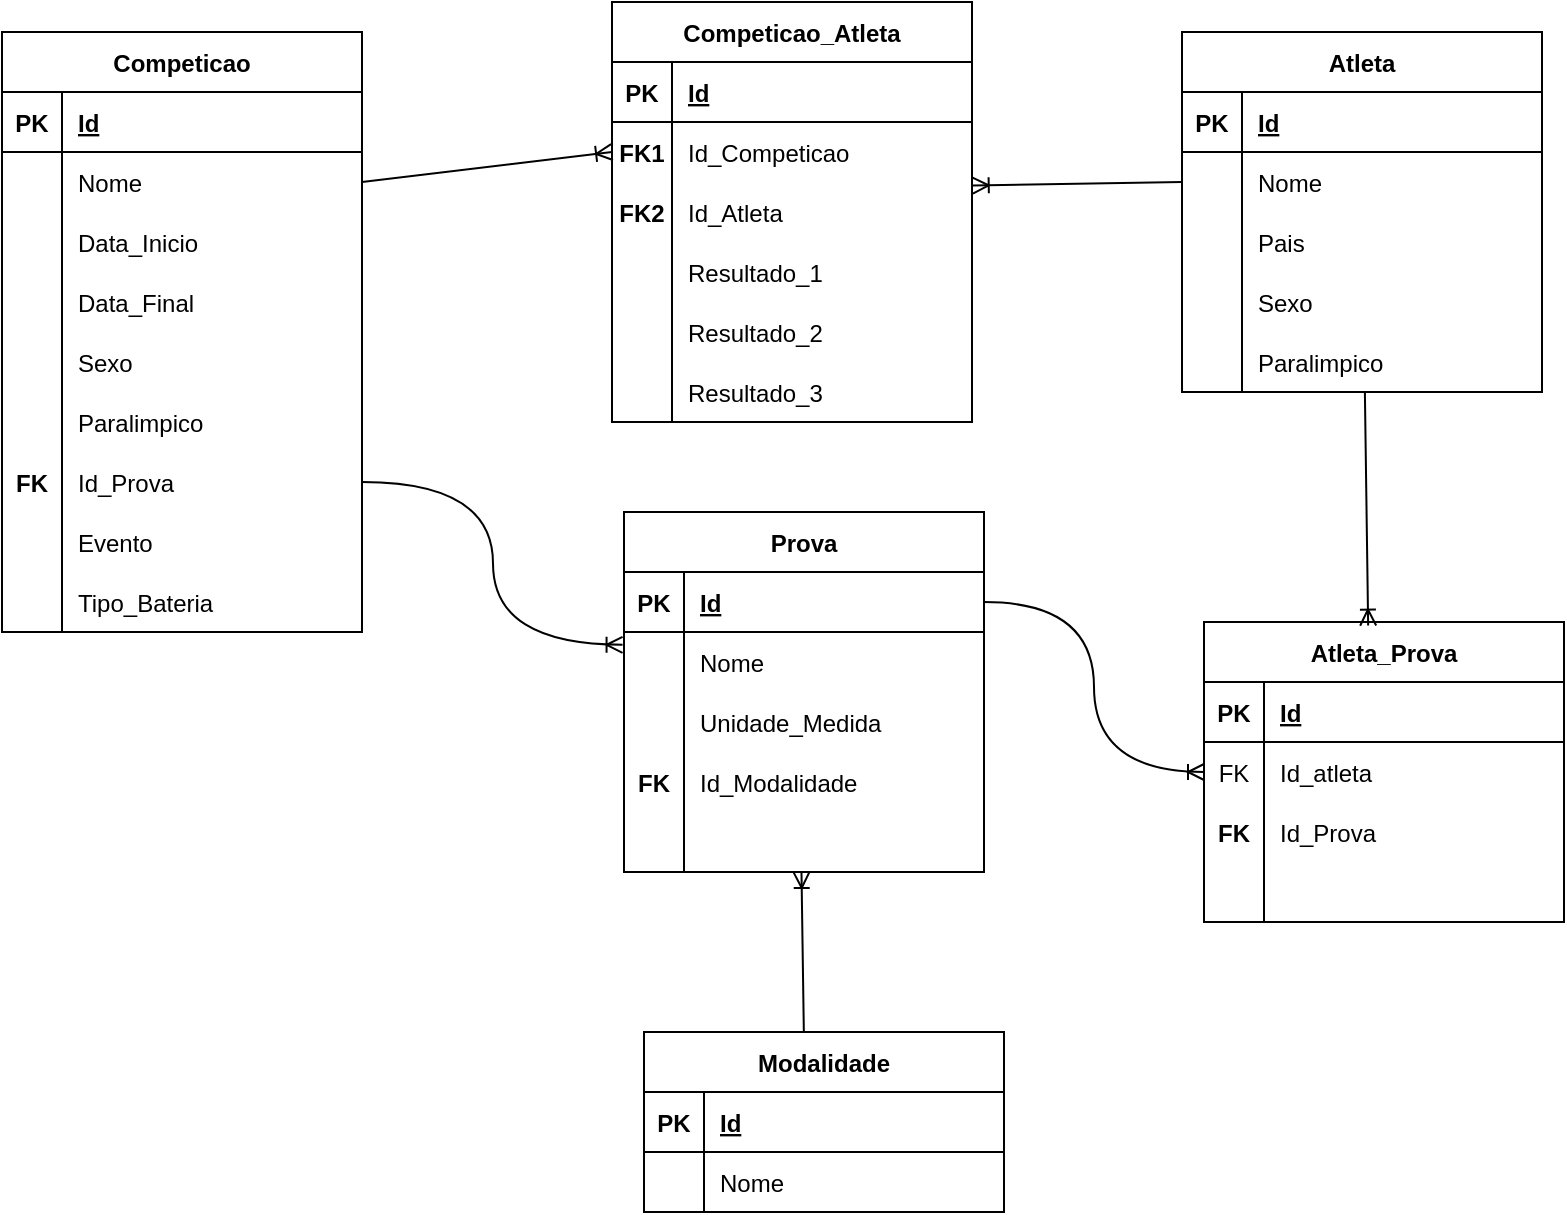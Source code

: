 <mxfile version="18.0.1" type="device"><diagram id="FXfsu1Jbt7-3RDAPurqr" name="Página-1"><mxGraphModel dx="1278" dy="641" grid="1" gridSize="10" guides="1" tooltips="1" connect="1" arrows="1" fold="1" page="1" pageScale="1" pageWidth="827" pageHeight="1169" math="0" shadow="0"><root><mxCell id="0"/><mxCell id="1" parent="0"/><mxCell id="OJ_ZsuDW_ZPFmoE3v7TZ-1" value="Competicao" style="shape=table;startSize=30;container=1;collapsible=1;childLayout=tableLayout;fixedRows=1;rowLines=0;fontStyle=1;align=center;resizeLast=1;" parent="1" vertex="1"><mxGeometry x="19" y="20" width="180" height="300" as="geometry"/></mxCell><mxCell id="OJ_ZsuDW_ZPFmoE3v7TZ-2" value="" style="shape=tableRow;horizontal=0;startSize=0;swimlaneHead=0;swimlaneBody=0;fillColor=none;collapsible=0;dropTarget=0;points=[[0,0.5],[1,0.5]];portConstraint=eastwest;top=0;left=0;right=0;bottom=1;" parent="OJ_ZsuDW_ZPFmoE3v7TZ-1" vertex="1"><mxGeometry y="30" width="180" height="30" as="geometry"/></mxCell><mxCell id="OJ_ZsuDW_ZPFmoE3v7TZ-3" value="PK" style="shape=partialRectangle;connectable=0;fillColor=none;top=0;left=0;bottom=0;right=0;fontStyle=1;overflow=hidden;" parent="OJ_ZsuDW_ZPFmoE3v7TZ-2" vertex="1"><mxGeometry width="30" height="30" as="geometry"><mxRectangle width="30" height="30" as="alternateBounds"/></mxGeometry></mxCell><mxCell id="OJ_ZsuDW_ZPFmoE3v7TZ-4" value="Id" style="shape=partialRectangle;connectable=0;fillColor=none;top=0;left=0;bottom=0;right=0;align=left;spacingLeft=6;fontStyle=5;overflow=hidden;" parent="OJ_ZsuDW_ZPFmoE3v7TZ-2" vertex="1"><mxGeometry x="30" width="150" height="30" as="geometry"><mxRectangle width="150" height="30" as="alternateBounds"/></mxGeometry></mxCell><mxCell id="OJ_ZsuDW_ZPFmoE3v7TZ-5" value="" style="shape=tableRow;horizontal=0;startSize=0;swimlaneHead=0;swimlaneBody=0;fillColor=none;collapsible=0;dropTarget=0;points=[[0,0.5],[1,0.5]];portConstraint=eastwest;top=0;left=0;right=0;bottom=0;" parent="OJ_ZsuDW_ZPFmoE3v7TZ-1" vertex="1"><mxGeometry y="60" width="180" height="30" as="geometry"/></mxCell><mxCell id="OJ_ZsuDW_ZPFmoE3v7TZ-6" value="" style="shape=partialRectangle;connectable=0;fillColor=none;top=0;left=0;bottom=0;right=0;editable=1;overflow=hidden;" parent="OJ_ZsuDW_ZPFmoE3v7TZ-5" vertex="1"><mxGeometry width="30" height="30" as="geometry"><mxRectangle width="30" height="30" as="alternateBounds"/></mxGeometry></mxCell><mxCell id="OJ_ZsuDW_ZPFmoE3v7TZ-7" value="Nome" style="shape=partialRectangle;connectable=0;fillColor=none;top=0;left=0;bottom=0;right=0;align=left;spacingLeft=6;overflow=hidden;" parent="OJ_ZsuDW_ZPFmoE3v7TZ-5" vertex="1"><mxGeometry x="30" width="150" height="30" as="geometry"><mxRectangle width="150" height="30" as="alternateBounds"/></mxGeometry></mxCell><mxCell id="OJ_ZsuDW_ZPFmoE3v7TZ-117" value="" style="shape=tableRow;horizontal=0;startSize=0;swimlaneHead=0;swimlaneBody=0;fillColor=none;collapsible=0;dropTarget=0;points=[[0,0.5],[1,0.5]];portConstraint=eastwest;top=0;left=0;right=0;bottom=0;" parent="OJ_ZsuDW_ZPFmoE3v7TZ-1" vertex="1"><mxGeometry y="90" width="180" height="30" as="geometry"/></mxCell><mxCell id="OJ_ZsuDW_ZPFmoE3v7TZ-118" value="" style="shape=partialRectangle;connectable=0;fillColor=none;top=0;left=0;bottom=0;right=0;editable=1;overflow=hidden;" parent="OJ_ZsuDW_ZPFmoE3v7TZ-117" vertex="1"><mxGeometry width="30" height="30" as="geometry"><mxRectangle width="30" height="30" as="alternateBounds"/></mxGeometry></mxCell><mxCell id="OJ_ZsuDW_ZPFmoE3v7TZ-119" value="Data_Inicio" style="shape=partialRectangle;connectable=0;fillColor=none;top=0;left=0;bottom=0;right=0;align=left;spacingLeft=6;overflow=hidden;" parent="OJ_ZsuDW_ZPFmoE3v7TZ-117" vertex="1"><mxGeometry x="30" width="150" height="30" as="geometry"><mxRectangle width="150" height="30" as="alternateBounds"/></mxGeometry></mxCell><mxCell id="OJ_ZsuDW_ZPFmoE3v7TZ-120" value="" style="shape=tableRow;horizontal=0;startSize=0;swimlaneHead=0;swimlaneBody=0;fillColor=none;collapsible=0;dropTarget=0;points=[[0,0.5],[1,0.5]];portConstraint=eastwest;top=0;left=0;right=0;bottom=0;" parent="OJ_ZsuDW_ZPFmoE3v7TZ-1" vertex="1"><mxGeometry y="120" width="180" height="30" as="geometry"/></mxCell><mxCell id="OJ_ZsuDW_ZPFmoE3v7TZ-121" value="" style="shape=partialRectangle;connectable=0;fillColor=none;top=0;left=0;bottom=0;right=0;editable=1;overflow=hidden;" parent="OJ_ZsuDW_ZPFmoE3v7TZ-120" vertex="1"><mxGeometry width="30" height="30" as="geometry"><mxRectangle width="30" height="30" as="alternateBounds"/></mxGeometry></mxCell><mxCell id="OJ_ZsuDW_ZPFmoE3v7TZ-122" value="Data_Final" style="shape=partialRectangle;connectable=0;fillColor=none;top=0;left=0;bottom=0;right=0;align=left;spacingLeft=6;overflow=hidden;" parent="OJ_ZsuDW_ZPFmoE3v7TZ-120" vertex="1"><mxGeometry x="30" width="150" height="30" as="geometry"><mxRectangle width="150" height="30" as="alternateBounds"/></mxGeometry></mxCell><mxCell id="OJ_ZsuDW_ZPFmoE3v7TZ-100" value="" style="shape=tableRow;horizontal=0;startSize=0;swimlaneHead=0;swimlaneBody=0;fillColor=none;collapsible=0;dropTarget=0;points=[[0,0.5],[1,0.5]];portConstraint=eastwest;top=0;left=0;right=0;bottom=0;" parent="OJ_ZsuDW_ZPFmoE3v7TZ-1" vertex="1"><mxGeometry y="150" width="180" height="30" as="geometry"/></mxCell><mxCell id="OJ_ZsuDW_ZPFmoE3v7TZ-101" value="" style="shape=partialRectangle;connectable=0;fillColor=none;top=0;left=0;bottom=0;right=0;editable=1;overflow=hidden;" parent="OJ_ZsuDW_ZPFmoE3v7TZ-100" vertex="1"><mxGeometry width="30" height="30" as="geometry"><mxRectangle width="30" height="30" as="alternateBounds"/></mxGeometry></mxCell><mxCell id="OJ_ZsuDW_ZPFmoE3v7TZ-102" value="Sexo" style="shape=partialRectangle;connectable=0;fillColor=none;top=0;left=0;bottom=0;right=0;align=left;spacingLeft=6;overflow=hidden;" parent="OJ_ZsuDW_ZPFmoE3v7TZ-100" vertex="1"><mxGeometry x="30" width="150" height="30" as="geometry"><mxRectangle width="150" height="30" as="alternateBounds"/></mxGeometry></mxCell><mxCell id="OJ_ZsuDW_ZPFmoE3v7TZ-103" value="" style="shape=tableRow;horizontal=0;startSize=0;swimlaneHead=0;swimlaneBody=0;fillColor=none;collapsible=0;dropTarget=0;points=[[0,0.5],[1,0.5]];portConstraint=eastwest;top=0;left=0;right=0;bottom=0;" parent="OJ_ZsuDW_ZPFmoE3v7TZ-1" vertex="1"><mxGeometry y="180" width="180" height="30" as="geometry"/></mxCell><mxCell id="OJ_ZsuDW_ZPFmoE3v7TZ-104" value="" style="shape=partialRectangle;connectable=0;fillColor=none;top=0;left=0;bottom=0;right=0;editable=1;overflow=hidden;" parent="OJ_ZsuDW_ZPFmoE3v7TZ-103" vertex="1"><mxGeometry width="30" height="30" as="geometry"><mxRectangle width="30" height="30" as="alternateBounds"/></mxGeometry></mxCell><mxCell id="OJ_ZsuDW_ZPFmoE3v7TZ-105" value="Paralimpico" style="shape=partialRectangle;connectable=0;fillColor=none;top=0;left=0;bottom=0;right=0;align=left;spacingLeft=6;overflow=hidden;" parent="OJ_ZsuDW_ZPFmoE3v7TZ-103" vertex="1"><mxGeometry x="30" width="150" height="30" as="geometry"><mxRectangle width="150" height="30" as="alternateBounds"/></mxGeometry></mxCell><mxCell id="OJ_ZsuDW_ZPFmoE3v7TZ-97" value="" style="shape=tableRow;horizontal=0;startSize=0;swimlaneHead=0;swimlaneBody=0;fillColor=none;collapsible=0;dropTarget=0;points=[[0,0.5],[1,0.5]];portConstraint=eastwest;top=0;left=0;right=0;bottom=0;" parent="OJ_ZsuDW_ZPFmoE3v7TZ-1" vertex="1"><mxGeometry y="210" width="180" height="30" as="geometry"/></mxCell><mxCell id="OJ_ZsuDW_ZPFmoE3v7TZ-98" value="FK" style="shape=partialRectangle;connectable=0;fillColor=none;top=0;left=0;bottom=0;right=0;editable=1;overflow=hidden;fontStyle=1" parent="OJ_ZsuDW_ZPFmoE3v7TZ-97" vertex="1"><mxGeometry width="30" height="30" as="geometry"><mxRectangle width="30" height="30" as="alternateBounds"/></mxGeometry></mxCell><mxCell id="OJ_ZsuDW_ZPFmoE3v7TZ-99" value="Id_Prova" style="shape=partialRectangle;connectable=0;fillColor=none;top=0;left=0;bottom=0;right=0;align=left;spacingLeft=6;overflow=hidden;" parent="OJ_ZsuDW_ZPFmoE3v7TZ-97" vertex="1"><mxGeometry x="30" width="150" height="30" as="geometry"><mxRectangle width="150" height="30" as="alternateBounds"/></mxGeometry></mxCell><mxCell id="2EpkQ5hxL2PCojBBlLVk-1" value="" style="shape=tableRow;horizontal=0;startSize=0;swimlaneHead=0;swimlaneBody=0;fillColor=none;collapsible=0;dropTarget=0;points=[[0,0.5],[1,0.5]];portConstraint=eastwest;top=0;left=0;right=0;bottom=0;" parent="OJ_ZsuDW_ZPFmoE3v7TZ-1" vertex="1"><mxGeometry y="240" width="180" height="30" as="geometry"/></mxCell><mxCell id="2EpkQ5hxL2PCojBBlLVk-2" value="" style="shape=partialRectangle;connectable=0;fillColor=none;top=0;left=0;bottom=0;right=0;editable=1;overflow=hidden;" parent="2EpkQ5hxL2PCojBBlLVk-1" vertex="1"><mxGeometry width="30" height="30" as="geometry"><mxRectangle width="30" height="30" as="alternateBounds"/></mxGeometry></mxCell><mxCell id="2EpkQ5hxL2PCojBBlLVk-3" value="Evento" style="shape=partialRectangle;connectable=0;fillColor=none;top=0;left=0;bottom=0;right=0;align=left;spacingLeft=6;overflow=hidden;" parent="2EpkQ5hxL2PCojBBlLVk-1" vertex="1"><mxGeometry x="30" width="150" height="30" as="geometry"><mxRectangle width="150" height="30" as="alternateBounds"/></mxGeometry></mxCell><mxCell id="2EpkQ5hxL2PCojBBlLVk-7" value="" style="shape=tableRow;horizontal=0;startSize=0;swimlaneHead=0;swimlaneBody=0;fillColor=none;collapsible=0;dropTarget=0;points=[[0,0.5],[1,0.5]];portConstraint=eastwest;top=0;left=0;right=0;bottom=0;" parent="OJ_ZsuDW_ZPFmoE3v7TZ-1" vertex="1"><mxGeometry y="270" width="180" height="30" as="geometry"/></mxCell><mxCell id="2EpkQ5hxL2PCojBBlLVk-8" value="" style="shape=partialRectangle;connectable=0;fillColor=none;top=0;left=0;bottom=0;right=0;editable=1;overflow=hidden;" parent="2EpkQ5hxL2PCojBBlLVk-7" vertex="1"><mxGeometry width="30" height="30" as="geometry"><mxRectangle width="30" height="30" as="alternateBounds"/></mxGeometry></mxCell><mxCell id="2EpkQ5hxL2PCojBBlLVk-9" value="Tipo_Bateria" style="shape=partialRectangle;connectable=0;fillColor=none;top=0;left=0;bottom=0;right=0;align=left;spacingLeft=6;overflow=hidden;" parent="2EpkQ5hxL2PCojBBlLVk-7" vertex="1"><mxGeometry x="30" width="150" height="30" as="geometry"><mxRectangle width="150" height="30" as="alternateBounds"/></mxGeometry></mxCell><mxCell id="OJ_ZsuDW_ZPFmoE3v7TZ-17" value="Atleta" style="shape=table;startSize=30;container=1;collapsible=1;childLayout=tableLayout;fixedRows=1;rowLines=0;fontStyle=1;align=center;resizeLast=1;" parent="1" vertex="1"><mxGeometry x="609" y="20" width="180" height="180" as="geometry"/></mxCell><mxCell id="OJ_ZsuDW_ZPFmoE3v7TZ-18" value="" style="shape=tableRow;horizontal=0;startSize=0;swimlaneHead=0;swimlaneBody=0;fillColor=none;collapsible=0;dropTarget=0;points=[[0,0.5],[1,0.5]];portConstraint=eastwest;top=0;left=0;right=0;bottom=1;" parent="OJ_ZsuDW_ZPFmoE3v7TZ-17" vertex="1"><mxGeometry y="30" width="180" height="30" as="geometry"/></mxCell><mxCell id="OJ_ZsuDW_ZPFmoE3v7TZ-19" value="PK" style="shape=partialRectangle;connectable=0;fillColor=none;top=0;left=0;bottom=0;right=0;fontStyle=1;overflow=hidden;" parent="OJ_ZsuDW_ZPFmoE3v7TZ-18" vertex="1"><mxGeometry width="30" height="30" as="geometry"><mxRectangle width="30" height="30" as="alternateBounds"/></mxGeometry></mxCell><mxCell id="OJ_ZsuDW_ZPFmoE3v7TZ-20" value="Id" style="shape=partialRectangle;connectable=0;fillColor=none;top=0;left=0;bottom=0;right=0;align=left;spacingLeft=6;fontStyle=5;overflow=hidden;" parent="OJ_ZsuDW_ZPFmoE3v7TZ-18" vertex="1"><mxGeometry x="30" width="150" height="30" as="geometry"><mxRectangle width="150" height="30" as="alternateBounds"/></mxGeometry></mxCell><mxCell id="OJ_ZsuDW_ZPFmoE3v7TZ-21" value="" style="shape=tableRow;horizontal=0;startSize=0;swimlaneHead=0;swimlaneBody=0;fillColor=none;collapsible=0;dropTarget=0;points=[[0,0.5],[1,0.5]];portConstraint=eastwest;top=0;left=0;right=0;bottom=0;" parent="OJ_ZsuDW_ZPFmoE3v7TZ-17" vertex="1"><mxGeometry y="60" width="180" height="30" as="geometry"/></mxCell><mxCell id="OJ_ZsuDW_ZPFmoE3v7TZ-22" value="" style="shape=partialRectangle;connectable=0;fillColor=none;top=0;left=0;bottom=0;right=0;editable=1;overflow=hidden;" parent="OJ_ZsuDW_ZPFmoE3v7TZ-21" vertex="1"><mxGeometry width="30" height="30" as="geometry"><mxRectangle width="30" height="30" as="alternateBounds"/></mxGeometry></mxCell><mxCell id="OJ_ZsuDW_ZPFmoE3v7TZ-23" value="Nome" style="shape=partialRectangle;connectable=0;fillColor=none;top=0;left=0;bottom=0;right=0;align=left;spacingLeft=6;overflow=hidden;" parent="OJ_ZsuDW_ZPFmoE3v7TZ-21" vertex="1"><mxGeometry x="30" width="150" height="30" as="geometry"><mxRectangle width="150" height="30" as="alternateBounds"/></mxGeometry></mxCell><mxCell id="OJ_ZsuDW_ZPFmoE3v7TZ-24" value="" style="shape=tableRow;horizontal=0;startSize=0;swimlaneHead=0;swimlaneBody=0;fillColor=none;collapsible=0;dropTarget=0;points=[[0,0.5],[1,0.5]];portConstraint=eastwest;top=0;left=0;right=0;bottom=0;" parent="OJ_ZsuDW_ZPFmoE3v7TZ-17" vertex="1"><mxGeometry y="90" width="180" height="30" as="geometry"/></mxCell><mxCell id="OJ_ZsuDW_ZPFmoE3v7TZ-25" value="" style="shape=partialRectangle;connectable=0;fillColor=none;top=0;left=0;bottom=0;right=0;editable=1;overflow=hidden;" parent="OJ_ZsuDW_ZPFmoE3v7TZ-24" vertex="1"><mxGeometry width="30" height="30" as="geometry"><mxRectangle width="30" height="30" as="alternateBounds"/></mxGeometry></mxCell><mxCell id="OJ_ZsuDW_ZPFmoE3v7TZ-26" value="Pais" style="shape=partialRectangle;connectable=0;fillColor=none;top=0;left=0;bottom=0;right=0;align=left;spacingLeft=6;overflow=hidden;" parent="OJ_ZsuDW_ZPFmoE3v7TZ-24" vertex="1"><mxGeometry x="30" width="150" height="30" as="geometry"><mxRectangle width="150" height="30" as="alternateBounds"/></mxGeometry></mxCell><mxCell id="OJ_ZsuDW_ZPFmoE3v7TZ-27" value="" style="shape=tableRow;horizontal=0;startSize=0;swimlaneHead=0;swimlaneBody=0;fillColor=none;collapsible=0;dropTarget=0;points=[[0,0.5],[1,0.5]];portConstraint=eastwest;top=0;left=0;right=0;bottom=0;" parent="OJ_ZsuDW_ZPFmoE3v7TZ-17" vertex="1"><mxGeometry y="120" width="180" height="30" as="geometry"/></mxCell><mxCell id="OJ_ZsuDW_ZPFmoE3v7TZ-28" value="" style="shape=partialRectangle;connectable=0;fillColor=none;top=0;left=0;bottom=0;right=0;editable=1;overflow=hidden;" parent="OJ_ZsuDW_ZPFmoE3v7TZ-27" vertex="1"><mxGeometry width="30" height="30" as="geometry"><mxRectangle width="30" height="30" as="alternateBounds"/></mxGeometry></mxCell><mxCell id="OJ_ZsuDW_ZPFmoE3v7TZ-29" value="Sexo" style="shape=partialRectangle;connectable=0;fillColor=none;top=0;left=0;bottom=0;right=0;align=left;spacingLeft=6;overflow=hidden;" parent="OJ_ZsuDW_ZPFmoE3v7TZ-27" vertex="1"><mxGeometry x="30" width="150" height="30" as="geometry"><mxRectangle width="150" height="30" as="alternateBounds"/></mxGeometry></mxCell><mxCell id="OJ_ZsuDW_ZPFmoE3v7TZ-30" value="" style="shape=tableRow;horizontal=0;startSize=0;swimlaneHead=0;swimlaneBody=0;fillColor=none;collapsible=0;dropTarget=0;points=[[0,0.5],[1,0.5]];portConstraint=eastwest;top=0;left=0;right=0;bottom=0;" parent="OJ_ZsuDW_ZPFmoE3v7TZ-17" vertex="1"><mxGeometry y="150" width="180" height="30" as="geometry"/></mxCell><mxCell id="OJ_ZsuDW_ZPFmoE3v7TZ-31" value="" style="shape=partialRectangle;connectable=0;fillColor=none;top=0;left=0;bottom=0;right=0;editable=1;overflow=hidden;" parent="OJ_ZsuDW_ZPFmoE3v7TZ-30" vertex="1"><mxGeometry width="30" height="30" as="geometry"><mxRectangle width="30" height="30" as="alternateBounds"/></mxGeometry></mxCell><mxCell id="OJ_ZsuDW_ZPFmoE3v7TZ-32" value="Paralimpico" style="shape=partialRectangle;connectable=0;fillColor=none;top=0;left=0;bottom=0;right=0;align=left;spacingLeft=6;overflow=hidden;" parent="OJ_ZsuDW_ZPFmoE3v7TZ-30" vertex="1"><mxGeometry x="30" width="150" height="30" as="geometry"><mxRectangle width="150" height="30" as="alternateBounds"/></mxGeometry></mxCell><mxCell id="OJ_ZsuDW_ZPFmoE3v7TZ-33" value="Modalidade" style="shape=table;startSize=30;container=1;collapsible=1;childLayout=tableLayout;fixedRows=1;rowLines=0;fontStyle=1;align=center;resizeLast=1;" parent="1" vertex="1"><mxGeometry x="340" y="520" width="180" height="90" as="geometry"/></mxCell><mxCell id="OJ_ZsuDW_ZPFmoE3v7TZ-34" value="" style="shape=tableRow;horizontal=0;startSize=0;swimlaneHead=0;swimlaneBody=0;fillColor=none;collapsible=0;dropTarget=0;points=[[0,0.5],[1,0.5]];portConstraint=eastwest;top=0;left=0;right=0;bottom=1;" parent="OJ_ZsuDW_ZPFmoE3v7TZ-33" vertex="1"><mxGeometry y="30" width="180" height="30" as="geometry"/></mxCell><mxCell id="OJ_ZsuDW_ZPFmoE3v7TZ-35" value="PK" style="shape=partialRectangle;connectable=0;fillColor=none;top=0;left=0;bottom=0;right=0;fontStyle=1;overflow=hidden;" parent="OJ_ZsuDW_ZPFmoE3v7TZ-34" vertex="1"><mxGeometry width="30" height="30" as="geometry"><mxRectangle width="30" height="30" as="alternateBounds"/></mxGeometry></mxCell><mxCell id="OJ_ZsuDW_ZPFmoE3v7TZ-36" value="Id" style="shape=partialRectangle;connectable=0;fillColor=none;top=0;left=0;bottom=0;right=0;align=left;spacingLeft=6;fontStyle=5;overflow=hidden;" parent="OJ_ZsuDW_ZPFmoE3v7TZ-34" vertex="1"><mxGeometry x="30" width="150" height="30" as="geometry"><mxRectangle width="150" height="30" as="alternateBounds"/></mxGeometry></mxCell><mxCell id="OJ_ZsuDW_ZPFmoE3v7TZ-37" value="" style="shape=tableRow;horizontal=0;startSize=0;swimlaneHead=0;swimlaneBody=0;fillColor=none;collapsible=0;dropTarget=0;points=[[0,0.5],[1,0.5]];portConstraint=eastwest;top=0;left=0;right=0;bottom=0;" parent="OJ_ZsuDW_ZPFmoE3v7TZ-33" vertex="1"><mxGeometry y="60" width="180" height="30" as="geometry"/></mxCell><mxCell id="OJ_ZsuDW_ZPFmoE3v7TZ-38" value="" style="shape=partialRectangle;connectable=0;fillColor=none;top=0;left=0;bottom=0;right=0;editable=1;overflow=hidden;" parent="OJ_ZsuDW_ZPFmoE3v7TZ-37" vertex="1"><mxGeometry width="30" height="30" as="geometry"><mxRectangle width="30" height="30" as="alternateBounds"/></mxGeometry></mxCell><mxCell id="OJ_ZsuDW_ZPFmoE3v7TZ-39" value="Nome" style="shape=partialRectangle;connectable=0;fillColor=none;top=0;left=0;bottom=0;right=0;align=left;spacingLeft=6;overflow=hidden;" parent="OJ_ZsuDW_ZPFmoE3v7TZ-37" vertex="1"><mxGeometry x="30" width="150" height="30" as="geometry"><mxRectangle width="150" height="30" as="alternateBounds"/></mxGeometry></mxCell><mxCell id="OJ_ZsuDW_ZPFmoE3v7TZ-49" value="Prova" style="shape=table;startSize=30;container=1;collapsible=1;childLayout=tableLayout;fixedRows=1;rowLines=0;fontStyle=1;align=center;resizeLast=1;fillColor=none;" parent="1" vertex="1"><mxGeometry x="330" y="260" width="180" height="180" as="geometry"/></mxCell><mxCell id="OJ_ZsuDW_ZPFmoE3v7TZ-50" value="" style="shape=tableRow;horizontal=0;startSize=0;swimlaneHead=0;swimlaneBody=0;fillColor=none;collapsible=0;dropTarget=0;points=[[0,0.5],[1,0.5]];portConstraint=eastwest;top=0;left=0;right=0;bottom=1;" parent="OJ_ZsuDW_ZPFmoE3v7TZ-49" vertex="1"><mxGeometry y="30" width="180" height="30" as="geometry"/></mxCell><mxCell id="OJ_ZsuDW_ZPFmoE3v7TZ-51" value="PK" style="shape=partialRectangle;connectable=0;fillColor=none;top=0;left=0;bottom=0;right=0;fontStyle=1;overflow=hidden;" parent="OJ_ZsuDW_ZPFmoE3v7TZ-50" vertex="1"><mxGeometry width="30" height="30" as="geometry"><mxRectangle width="30" height="30" as="alternateBounds"/></mxGeometry></mxCell><mxCell id="OJ_ZsuDW_ZPFmoE3v7TZ-52" value="Id" style="shape=partialRectangle;connectable=0;fillColor=none;top=0;left=0;bottom=0;right=0;align=left;spacingLeft=6;fontStyle=5;overflow=hidden;" parent="OJ_ZsuDW_ZPFmoE3v7TZ-50" vertex="1"><mxGeometry x="30" width="150" height="30" as="geometry"><mxRectangle width="150" height="30" as="alternateBounds"/></mxGeometry></mxCell><mxCell id="OJ_ZsuDW_ZPFmoE3v7TZ-53" value="" style="shape=tableRow;horizontal=0;startSize=0;swimlaneHead=0;swimlaneBody=0;fillColor=none;collapsible=0;dropTarget=0;points=[[0,0.5],[1,0.5]];portConstraint=eastwest;top=0;left=0;right=0;bottom=0;" parent="OJ_ZsuDW_ZPFmoE3v7TZ-49" vertex="1"><mxGeometry y="60" width="180" height="30" as="geometry"/></mxCell><mxCell id="OJ_ZsuDW_ZPFmoE3v7TZ-54" value="" style="shape=partialRectangle;connectable=0;fillColor=none;top=0;left=0;bottom=0;right=0;editable=1;overflow=hidden;" parent="OJ_ZsuDW_ZPFmoE3v7TZ-53" vertex="1"><mxGeometry width="30" height="30" as="geometry"><mxRectangle width="30" height="30" as="alternateBounds"/></mxGeometry></mxCell><mxCell id="OJ_ZsuDW_ZPFmoE3v7TZ-55" value="Nome" style="shape=partialRectangle;connectable=0;fillColor=none;top=0;left=0;bottom=0;right=0;align=left;spacingLeft=6;overflow=hidden;" parent="OJ_ZsuDW_ZPFmoE3v7TZ-53" vertex="1"><mxGeometry x="30" width="150" height="30" as="geometry"><mxRectangle width="150" height="30" as="alternateBounds"/></mxGeometry></mxCell><mxCell id="OJ_ZsuDW_ZPFmoE3v7TZ-111" value="" style="shape=tableRow;horizontal=0;startSize=0;swimlaneHead=0;swimlaneBody=0;fillColor=none;collapsible=0;dropTarget=0;points=[[0,0.5],[1,0.5]];portConstraint=eastwest;top=0;left=0;right=0;bottom=0;" parent="OJ_ZsuDW_ZPFmoE3v7TZ-49" vertex="1"><mxGeometry y="90" width="180" height="30" as="geometry"/></mxCell><mxCell id="OJ_ZsuDW_ZPFmoE3v7TZ-112" value="" style="shape=partialRectangle;connectable=0;fillColor=none;top=0;left=0;bottom=0;right=0;editable=1;overflow=hidden;" parent="OJ_ZsuDW_ZPFmoE3v7TZ-111" vertex="1"><mxGeometry width="30" height="30" as="geometry"><mxRectangle width="30" height="30" as="alternateBounds"/></mxGeometry></mxCell><mxCell id="OJ_ZsuDW_ZPFmoE3v7TZ-113" value="Unidade_Medida" style="shape=partialRectangle;connectable=0;fillColor=none;top=0;left=0;bottom=0;right=0;align=left;spacingLeft=6;overflow=hidden;" parent="OJ_ZsuDW_ZPFmoE3v7TZ-111" vertex="1"><mxGeometry x="30" width="150" height="30" as="geometry"><mxRectangle width="150" height="30" as="alternateBounds"/></mxGeometry></mxCell><mxCell id="OJ_ZsuDW_ZPFmoE3v7TZ-56" value="" style="shape=tableRow;horizontal=0;startSize=0;swimlaneHead=0;swimlaneBody=0;fillColor=none;collapsible=0;dropTarget=0;points=[[0,0.5],[1,0.5]];portConstraint=eastwest;top=0;left=0;right=0;bottom=0;" parent="OJ_ZsuDW_ZPFmoE3v7TZ-49" vertex="1"><mxGeometry y="120" width="180" height="30" as="geometry"/></mxCell><mxCell id="OJ_ZsuDW_ZPFmoE3v7TZ-57" value="FK" style="shape=partialRectangle;connectable=0;fillColor=none;top=0;left=0;bottom=0;right=0;editable=1;overflow=hidden;fontStyle=1" parent="OJ_ZsuDW_ZPFmoE3v7TZ-56" vertex="1"><mxGeometry width="30" height="30" as="geometry"><mxRectangle width="30" height="30" as="alternateBounds"/></mxGeometry></mxCell><mxCell id="OJ_ZsuDW_ZPFmoE3v7TZ-58" value="Id_Modalidade" style="shape=partialRectangle;connectable=0;fillColor=none;top=0;left=0;bottom=0;right=0;align=left;spacingLeft=6;overflow=hidden;" parent="OJ_ZsuDW_ZPFmoE3v7TZ-56" vertex="1"><mxGeometry x="30" width="150" height="30" as="geometry"><mxRectangle width="150" height="30" as="alternateBounds"/></mxGeometry></mxCell><mxCell id="OJ_ZsuDW_ZPFmoE3v7TZ-59" value="" style="shape=tableRow;horizontal=0;startSize=0;swimlaneHead=0;swimlaneBody=0;fillColor=none;collapsible=0;dropTarget=0;points=[[0,0.5],[1,0.5]];portConstraint=eastwest;top=0;left=0;right=0;bottom=0;" parent="OJ_ZsuDW_ZPFmoE3v7TZ-49" vertex="1"><mxGeometry y="150" width="180" height="30" as="geometry"/></mxCell><mxCell id="OJ_ZsuDW_ZPFmoE3v7TZ-60" value="" style="shape=partialRectangle;connectable=0;fillColor=none;top=0;left=0;bottom=0;right=0;editable=1;overflow=hidden;" parent="OJ_ZsuDW_ZPFmoE3v7TZ-59" vertex="1"><mxGeometry width="30" height="30" as="geometry"><mxRectangle width="30" height="30" as="alternateBounds"/></mxGeometry></mxCell><mxCell id="OJ_ZsuDW_ZPFmoE3v7TZ-61" value="" style="shape=partialRectangle;connectable=0;fillColor=none;top=0;left=0;bottom=0;right=0;align=left;spacingLeft=6;overflow=hidden;" parent="OJ_ZsuDW_ZPFmoE3v7TZ-59" vertex="1"><mxGeometry x="30" width="150" height="30" as="geometry"><mxRectangle width="150" height="30" as="alternateBounds"/></mxGeometry></mxCell><mxCell id="OJ_ZsuDW_ZPFmoE3v7TZ-106" value="" style="fontSize=12;html=1;endArrow=ERoneToMany;rounded=0;entryX=0.493;entryY=1;entryDx=0;entryDy=0;entryPerimeter=0;exitX=0.444;exitY=0;exitDx=0;exitDy=0;exitPerimeter=0;" parent="1" source="OJ_ZsuDW_ZPFmoE3v7TZ-33" target="OJ_ZsuDW_ZPFmoE3v7TZ-59" edge="1"><mxGeometry width="100" height="100" relative="1" as="geometry"><mxPoint x="420" y="510" as="sourcePoint"/><mxPoint x="569" y="270" as="targetPoint"/></mxGeometry></mxCell><mxCell id="OJ_ZsuDW_ZPFmoE3v7TZ-108" value="" style="fontSize=12;html=1;endArrow=ERoneToMany;rounded=0;exitX=1;exitY=0.5;exitDx=0;exitDy=0;entryX=0;entryY=0.5;entryDx=0;entryDy=0;" parent="1" source="OJ_ZsuDW_ZPFmoE3v7TZ-5" target="JnS2vqHHPfobUNBISMsd-5" edge="1"><mxGeometry width="100" height="100" relative="1" as="geometry"><mxPoint x="399" y="320" as="sourcePoint"/><mxPoint x="499" y="220" as="targetPoint"/></mxGeometry></mxCell><mxCell id="OJ_ZsuDW_ZPFmoE3v7TZ-109" value="" style="fontSize=12;html=1;endArrow=ERoneToMany;rounded=0;exitX=0;exitY=0.5;exitDx=0;exitDy=0;entryX=1.002;entryY=0.06;entryDx=0;entryDy=0;entryPerimeter=0;" parent="1" source="OJ_ZsuDW_ZPFmoE3v7TZ-21" target="JnS2vqHHPfobUNBISMsd-8" edge="1"><mxGeometry width="100" height="100" relative="1" as="geometry"><mxPoint x="399" y="320" as="sourcePoint"/><mxPoint x="499" y="220" as="targetPoint"/></mxGeometry></mxCell><mxCell id="JnS2vqHHPfobUNBISMsd-1" value="Competicao_Atleta" style="shape=table;startSize=30;container=1;collapsible=1;childLayout=tableLayout;fixedRows=1;rowLines=0;fontStyle=1;align=center;resizeLast=1;" parent="1" vertex="1"><mxGeometry x="324" y="5" width="180" height="210" as="geometry"/></mxCell><mxCell id="JnS2vqHHPfobUNBISMsd-2" value="" style="shape=tableRow;horizontal=0;startSize=0;swimlaneHead=0;swimlaneBody=0;fillColor=none;collapsible=0;dropTarget=0;points=[[0,0.5],[1,0.5]];portConstraint=eastwest;top=0;left=0;right=0;bottom=1;" parent="JnS2vqHHPfobUNBISMsd-1" vertex="1"><mxGeometry y="30" width="180" height="30" as="geometry"/></mxCell><mxCell id="JnS2vqHHPfobUNBISMsd-3" value="PK" style="shape=partialRectangle;connectable=0;fillColor=none;top=0;left=0;bottom=0;right=0;fontStyle=1;overflow=hidden;" parent="JnS2vqHHPfobUNBISMsd-2" vertex="1"><mxGeometry width="30" height="30" as="geometry"><mxRectangle width="30" height="30" as="alternateBounds"/></mxGeometry></mxCell><mxCell id="JnS2vqHHPfobUNBISMsd-4" value="Id" style="shape=partialRectangle;connectable=0;fillColor=none;top=0;left=0;bottom=0;right=0;align=left;spacingLeft=6;fontStyle=5;overflow=hidden;" parent="JnS2vqHHPfobUNBISMsd-2" vertex="1"><mxGeometry x="30" width="150" height="30" as="geometry"><mxRectangle width="150" height="30" as="alternateBounds"/></mxGeometry></mxCell><mxCell id="JnS2vqHHPfobUNBISMsd-5" value="" style="shape=tableRow;horizontal=0;startSize=0;swimlaneHead=0;swimlaneBody=0;fillColor=none;collapsible=0;dropTarget=0;points=[[0,0.5],[1,0.5]];portConstraint=eastwest;top=0;left=0;right=0;bottom=0;" parent="JnS2vqHHPfobUNBISMsd-1" vertex="1"><mxGeometry y="60" width="180" height="30" as="geometry"/></mxCell><mxCell id="JnS2vqHHPfobUNBISMsd-6" value="FK1" style="shape=partialRectangle;connectable=0;fillColor=none;top=0;left=0;bottom=0;right=0;editable=1;overflow=hidden;fontStyle=1" parent="JnS2vqHHPfobUNBISMsd-5" vertex="1"><mxGeometry width="30" height="30" as="geometry"><mxRectangle width="30" height="30" as="alternateBounds"/></mxGeometry></mxCell><mxCell id="JnS2vqHHPfobUNBISMsd-7" value="Id_Competicao" style="shape=partialRectangle;connectable=0;fillColor=none;top=0;left=0;bottom=0;right=0;align=left;spacingLeft=6;overflow=hidden;" parent="JnS2vqHHPfobUNBISMsd-5" vertex="1"><mxGeometry x="30" width="150" height="30" as="geometry"><mxRectangle width="150" height="30" as="alternateBounds"/></mxGeometry></mxCell><mxCell id="JnS2vqHHPfobUNBISMsd-8" value="" style="shape=tableRow;horizontal=0;startSize=0;swimlaneHead=0;swimlaneBody=0;fillColor=none;collapsible=0;dropTarget=0;points=[[0,0.5],[1,0.5]];portConstraint=eastwest;top=0;left=0;right=0;bottom=0;" parent="JnS2vqHHPfobUNBISMsd-1" vertex="1"><mxGeometry y="90" width="180" height="30" as="geometry"/></mxCell><mxCell id="JnS2vqHHPfobUNBISMsd-9" value="FK2" style="shape=partialRectangle;connectable=0;fillColor=none;top=0;left=0;bottom=0;right=0;editable=1;overflow=hidden;fontStyle=1" parent="JnS2vqHHPfobUNBISMsd-8" vertex="1"><mxGeometry width="30" height="30" as="geometry"><mxRectangle width="30" height="30" as="alternateBounds"/></mxGeometry></mxCell><mxCell id="JnS2vqHHPfobUNBISMsd-10" value="Id_Atleta" style="shape=partialRectangle;connectable=0;fillColor=none;top=0;left=0;bottom=0;right=0;align=left;spacingLeft=6;overflow=hidden;" parent="JnS2vqHHPfobUNBISMsd-8" vertex="1"><mxGeometry x="30" width="150" height="30" as="geometry"><mxRectangle width="150" height="30" as="alternateBounds"/></mxGeometry></mxCell><mxCell id="JnS2vqHHPfobUNBISMsd-11" value="" style="shape=tableRow;horizontal=0;startSize=0;swimlaneHead=0;swimlaneBody=0;fillColor=none;collapsible=0;dropTarget=0;points=[[0,0.5],[1,0.5]];portConstraint=eastwest;top=0;left=0;right=0;bottom=0;" parent="JnS2vqHHPfobUNBISMsd-1" vertex="1"><mxGeometry y="120" width="180" height="30" as="geometry"/></mxCell><mxCell id="JnS2vqHHPfobUNBISMsd-12" value="" style="shape=partialRectangle;connectable=0;fillColor=none;top=0;left=0;bottom=0;right=0;editable=1;overflow=hidden;" parent="JnS2vqHHPfobUNBISMsd-11" vertex="1"><mxGeometry width="30" height="30" as="geometry"><mxRectangle width="30" height="30" as="alternateBounds"/></mxGeometry></mxCell><mxCell id="JnS2vqHHPfobUNBISMsd-13" value="Resultado_1" style="shape=partialRectangle;connectable=0;fillColor=none;top=0;left=0;bottom=0;right=0;align=left;spacingLeft=6;overflow=hidden;" parent="JnS2vqHHPfobUNBISMsd-11" vertex="1"><mxGeometry x="30" width="150" height="30" as="geometry"><mxRectangle width="150" height="30" as="alternateBounds"/></mxGeometry></mxCell><mxCell id="JnS2vqHHPfobUNBISMsd-14" value="" style="shape=tableRow;horizontal=0;startSize=0;swimlaneHead=0;swimlaneBody=0;fillColor=none;collapsible=0;dropTarget=0;points=[[0,0.5],[1,0.5]];portConstraint=eastwest;top=0;left=0;right=0;bottom=0;" parent="JnS2vqHHPfobUNBISMsd-1" vertex="1"><mxGeometry y="150" width="180" height="30" as="geometry"/></mxCell><mxCell id="JnS2vqHHPfobUNBISMsd-15" value="" style="shape=partialRectangle;connectable=0;fillColor=none;top=0;left=0;bottom=0;right=0;editable=1;overflow=hidden;" parent="JnS2vqHHPfobUNBISMsd-14" vertex="1"><mxGeometry width="30" height="30" as="geometry"><mxRectangle width="30" height="30" as="alternateBounds"/></mxGeometry></mxCell><mxCell id="JnS2vqHHPfobUNBISMsd-16" value="Resultado_2" style="shape=partialRectangle;connectable=0;fillColor=none;top=0;left=0;bottom=0;right=0;align=left;spacingLeft=6;overflow=hidden;" parent="JnS2vqHHPfobUNBISMsd-14" vertex="1"><mxGeometry x="30" width="150" height="30" as="geometry"><mxRectangle width="150" height="30" as="alternateBounds"/></mxGeometry></mxCell><mxCell id="JnS2vqHHPfobUNBISMsd-17" value="" style="shape=tableRow;horizontal=0;startSize=0;swimlaneHead=0;swimlaneBody=0;fillColor=none;collapsible=0;dropTarget=0;points=[[0,0.5],[1,0.5]];portConstraint=eastwest;top=0;left=0;right=0;bottom=0;" parent="JnS2vqHHPfobUNBISMsd-1" vertex="1"><mxGeometry y="180" width="180" height="30" as="geometry"/></mxCell><mxCell id="JnS2vqHHPfobUNBISMsd-18" value="" style="shape=partialRectangle;connectable=0;fillColor=none;top=0;left=0;bottom=0;right=0;editable=1;overflow=hidden;" parent="JnS2vqHHPfobUNBISMsd-17" vertex="1"><mxGeometry width="30" height="30" as="geometry"><mxRectangle width="30" height="30" as="alternateBounds"/></mxGeometry></mxCell><mxCell id="JnS2vqHHPfobUNBISMsd-19" value="Resultado_3" style="shape=partialRectangle;connectable=0;fillColor=none;top=0;left=0;bottom=0;right=0;align=left;spacingLeft=6;overflow=hidden;" parent="JnS2vqHHPfobUNBISMsd-17" vertex="1"><mxGeometry x="30" width="150" height="30" as="geometry"><mxRectangle width="150" height="30" as="alternateBounds"/></mxGeometry></mxCell><mxCell id="WAk6aJGewDaFqX1DbRRJ-1" value="Atleta_Prova" style="shape=table;startSize=30;container=1;collapsible=1;childLayout=tableLayout;fixedRows=1;rowLines=0;fontStyle=1;align=center;resizeLast=1;fillColor=none;" parent="1" vertex="1"><mxGeometry x="620" y="315" width="180" height="150" as="geometry"/></mxCell><mxCell id="WAk6aJGewDaFqX1DbRRJ-2" value="" style="shape=tableRow;horizontal=0;startSize=0;swimlaneHead=0;swimlaneBody=0;fillColor=none;collapsible=0;dropTarget=0;points=[[0,0.5],[1,0.5]];portConstraint=eastwest;top=0;left=0;right=0;bottom=1;" parent="WAk6aJGewDaFqX1DbRRJ-1" vertex="1"><mxGeometry y="30" width="180" height="30" as="geometry"/></mxCell><mxCell id="WAk6aJGewDaFqX1DbRRJ-3" value="PK" style="shape=partialRectangle;connectable=0;fillColor=none;top=0;left=0;bottom=0;right=0;fontStyle=1;overflow=hidden;" parent="WAk6aJGewDaFqX1DbRRJ-2" vertex="1"><mxGeometry width="30" height="30" as="geometry"><mxRectangle width="30" height="30" as="alternateBounds"/></mxGeometry></mxCell><mxCell id="WAk6aJGewDaFqX1DbRRJ-4" value="Id" style="shape=partialRectangle;connectable=0;fillColor=none;top=0;left=0;bottom=0;right=0;align=left;spacingLeft=6;fontStyle=5;overflow=hidden;" parent="WAk6aJGewDaFqX1DbRRJ-2" vertex="1"><mxGeometry x="30" width="150" height="30" as="geometry"><mxRectangle width="150" height="30" as="alternateBounds"/></mxGeometry></mxCell><mxCell id="WAk6aJGewDaFqX1DbRRJ-8" value="" style="shape=tableRow;horizontal=0;startSize=0;swimlaneHead=0;swimlaneBody=0;fillColor=none;collapsible=0;dropTarget=0;points=[[0,0.5],[1,0.5]];portConstraint=eastwest;top=0;left=0;right=0;bottom=0;" parent="WAk6aJGewDaFqX1DbRRJ-1" vertex="1"><mxGeometry y="60" width="180" height="30" as="geometry"/></mxCell><mxCell id="WAk6aJGewDaFqX1DbRRJ-9" value="FK" style="shape=partialRectangle;connectable=0;fillColor=none;top=0;left=0;bottom=0;right=0;editable=1;overflow=hidden;" parent="WAk6aJGewDaFqX1DbRRJ-8" vertex="1"><mxGeometry width="30" height="30" as="geometry"><mxRectangle width="30" height="30" as="alternateBounds"/></mxGeometry></mxCell><mxCell id="WAk6aJGewDaFqX1DbRRJ-10" value="Id_atleta" style="shape=partialRectangle;connectable=0;fillColor=none;top=0;left=0;bottom=0;right=0;align=left;spacingLeft=6;overflow=hidden;" parent="WAk6aJGewDaFqX1DbRRJ-8" vertex="1"><mxGeometry x="30" width="150" height="30" as="geometry"><mxRectangle width="150" height="30" as="alternateBounds"/></mxGeometry></mxCell><mxCell id="WAk6aJGewDaFqX1DbRRJ-11" value="" style="shape=tableRow;horizontal=0;startSize=0;swimlaneHead=0;swimlaneBody=0;fillColor=none;collapsible=0;dropTarget=0;points=[[0,0.5],[1,0.5]];portConstraint=eastwest;top=0;left=0;right=0;bottom=0;" parent="WAk6aJGewDaFqX1DbRRJ-1" vertex="1"><mxGeometry y="90" width="180" height="30" as="geometry"/></mxCell><mxCell id="WAk6aJGewDaFqX1DbRRJ-12" value="FK" style="shape=partialRectangle;connectable=0;fillColor=none;top=0;left=0;bottom=0;right=0;editable=1;overflow=hidden;fontStyle=1" parent="WAk6aJGewDaFqX1DbRRJ-11" vertex="1"><mxGeometry width="30" height="30" as="geometry"><mxRectangle width="30" height="30" as="alternateBounds"/></mxGeometry></mxCell><mxCell id="WAk6aJGewDaFqX1DbRRJ-13" value="Id_Prova" style="shape=partialRectangle;connectable=0;fillColor=none;top=0;left=0;bottom=0;right=0;align=left;spacingLeft=6;overflow=hidden;" parent="WAk6aJGewDaFqX1DbRRJ-11" vertex="1"><mxGeometry x="30" width="150" height="30" as="geometry"><mxRectangle width="150" height="30" as="alternateBounds"/></mxGeometry></mxCell><mxCell id="WAk6aJGewDaFqX1DbRRJ-14" value="" style="shape=tableRow;horizontal=0;startSize=0;swimlaneHead=0;swimlaneBody=0;fillColor=none;collapsible=0;dropTarget=0;points=[[0,0.5],[1,0.5]];portConstraint=eastwest;top=0;left=0;right=0;bottom=0;" parent="WAk6aJGewDaFqX1DbRRJ-1" vertex="1"><mxGeometry y="120" width="180" height="30" as="geometry"/></mxCell><mxCell id="WAk6aJGewDaFqX1DbRRJ-15" value="" style="shape=partialRectangle;connectable=0;fillColor=none;top=0;left=0;bottom=0;right=0;editable=1;overflow=hidden;" parent="WAk6aJGewDaFqX1DbRRJ-14" vertex="1"><mxGeometry width="30" height="30" as="geometry"><mxRectangle width="30" height="30" as="alternateBounds"/></mxGeometry></mxCell><mxCell id="WAk6aJGewDaFqX1DbRRJ-16" value="" style="shape=partialRectangle;connectable=0;fillColor=none;top=0;left=0;bottom=0;right=0;align=left;spacingLeft=6;overflow=hidden;" parent="WAk6aJGewDaFqX1DbRRJ-14" vertex="1"><mxGeometry x="30" width="150" height="30" as="geometry"><mxRectangle width="150" height="30" as="alternateBounds"/></mxGeometry></mxCell><mxCell id="WAk6aJGewDaFqX1DbRRJ-17" value="" style="fontSize=12;html=1;endArrow=ERoneToMany;rounded=0;exitX=0.508;exitY=1;exitDx=0;exitDy=0;exitPerimeter=0;entryX=0.456;entryY=0.012;entryDx=0;entryDy=0;entryPerimeter=0;" parent="1" source="OJ_ZsuDW_ZPFmoE3v7TZ-30" target="WAk6aJGewDaFqX1DbRRJ-1" edge="1"><mxGeometry width="100" height="100" relative="1" as="geometry"><mxPoint x="619" y="165" as="sourcePoint"/><mxPoint x="700" y="310" as="targetPoint"/></mxGeometry></mxCell><mxCell id="WAk6aJGewDaFqX1DbRRJ-18" value="" style="fontSize=12;html=1;endArrow=ERoneToMany;rounded=0;exitX=1;exitY=0.5;exitDx=0;exitDy=0;entryX=0;entryY=0.5;entryDx=0;entryDy=0;edgeStyle=orthogonalEdgeStyle;curved=1;" parent="1" source="OJ_ZsuDW_ZPFmoE3v7TZ-50" target="WAk6aJGewDaFqX1DbRRJ-8" edge="1"><mxGeometry width="100" height="100" relative="1" as="geometry"><mxPoint x="356.44" y="350" as="sourcePoint"/><mxPoint x="250" y="505" as="targetPoint"/></mxGeometry></mxCell><mxCell id="WAk6aJGewDaFqX1DbRRJ-32" value="" style="fontSize=12;html=1;endArrow=ERoneToMany;rounded=0;entryX=-0.004;entryY=0.213;entryDx=0;entryDy=0;elbow=vertical;exitX=1;exitY=0.5;exitDx=0;exitDy=0;edgeStyle=orthogonalEdgeStyle;entryPerimeter=0;curved=1;" parent="1" source="OJ_ZsuDW_ZPFmoE3v7TZ-97" target="OJ_ZsuDW_ZPFmoE3v7TZ-53" edge="1"><mxGeometry width="100" height="100" relative="1" as="geometry"><mxPoint x="250" y="310" as="sourcePoint"/><mxPoint x="479" y="190" as="targetPoint"/></mxGeometry></mxCell></root></mxGraphModel></diagram></mxfile>